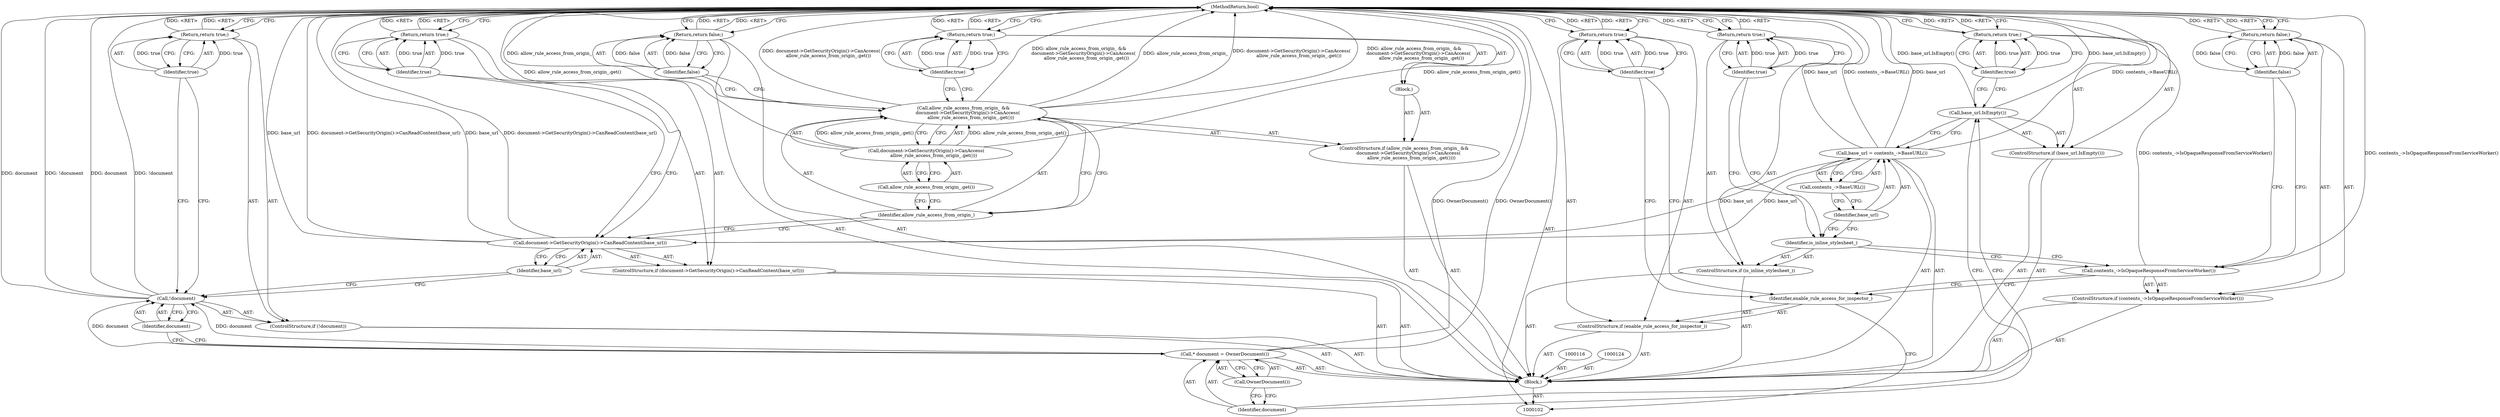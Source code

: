 digraph "0_Chrome_0c45ffd2a1b2b6b91aaaac989ad10a76765083c6" {
"1000148" [label="(MethodReturn,bool)"];
"1000103" [label="(Block,)"];
"1000112" [label="(ControlStructure,if (is_inline_stylesheet_))"];
"1000113" [label="(Identifier,is_inline_stylesheet_)"];
"1000115" [label="(Identifier,true)"];
"1000114" [label="(Return,return true;)"];
"1000119" [label="(Call,contents_->BaseURL())"];
"1000117" [label="(Call,base_url = contents_->BaseURL())"];
"1000118" [label="(Identifier,base_url)"];
"1000120" [label="(ControlStructure,if (base_url.IsEmpty()))"];
"1000121" [label="(Call,base_url.IsEmpty())"];
"1000123" [label="(Identifier,true)"];
"1000122" [label="(Return,return true;)"];
"1000125" [label="(Call,* document = OwnerDocument())"];
"1000126" [label="(Identifier,document)"];
"1000127" [label="(Call,OwnerDocument())"];
"1000128" [label="(ControlStructure,if (!document))"];
"1000129" [label="(Call,!document)"];
"1000130" [label="(Identifier,document)"];
"1000132" [label="(Identifier,true)"];
"1000131" [label="(Return,return true;)"];
"1000133" [label="(ControlStructure,if (document->GetSecurityOrigin()->CanReadContent(base_url)))"];
"1000135" [label="(Identifier,base_url)"];
"1000134" [label="(Call,document->GetSecurityOrigin()->CanReadContent(base_url))"];
"1000137" [label="(Identifier,true)"];
"1000136" [label="(Return,return true;)"];
"1000104" [label="(ControlStructure,if (enable_rule_access_for_inspector_))"];
"1000105" [label="(Identifier,enable_rule_access_for_inspector_)"];
"1000138" [label="(ControlStructure,if (allow_rule_access_from_origin_ &&\n      document->GetSecurityOrigin()->CanAccess(\n          allow_rule_access_from_origin_.get())))"];
"1000139" [label="(Call,allow_rule_access_from_origin_ &&\n      document->GetSecurityOrigin()->CanAccess(\n          allow_rule_access_from_origin_.get()))"];
"1000140" [label="(Identifier,allow_rule_access_from_origin_)"];
"1000141" [label="(Call,document->GetSecurityOrigin()->CanAccess(\n          allow_rule_access_from_origin_.get()))"];
"1000142" [label="(Call,allow_rule_access_from_origin_.get())"];
"1000143" [label="(Block,)"];
"1000145" [label="(Identifier,true)"];
"1000144" [label="(Return,return true;)"];
"1000146" [label="(Return,return false;)"];
"1000147" [label="(Identifier,false)"];
"1000107" [label="(Identifier,true)"];
"1000106" [label="(Return,return true;)"];
"1000108" [label="(ControlStructure,if (contents_->IsOpaqueResponseFromServiceWorker()))"];
"1000109" [label="(Call,contents_->IsOpaqueResponseFromServiceWorker())"];
"1000111" [label="(Identifier,false)"];
"1000110" [label="(Return,return false;)"];
"1000148" -> "1000102"  [label="AST: "];
"1000148" -> "1000106"  [label="CFG: "];
"1000148" -> "1000110"  [label="CFG: "];
"1000148" -> "1000114"  [label="CFG: "];
"1000148" -> "1000122"  [label="CFG: "];
"1000148" -> "1000131"  [label="CFG: "];
"1000148" -> "1000136"  [label="CFG: "];
"1000148" -> "1000144"  [label="CFG: "];
"1000148" -> "1000146"  [label="CFG: "];
"1000136" -> "1000148"  [label="DDG: <RET>"];
"1000122" -> "1000148"  [label="DDG: <RET>"];
"1000144" -> "1000148"  [label="DDG: <RET>"];
"1000146" -> "1000148"  [label="DDG: <RET>"];
"1000129" -> "1000148"  [label="DDG: document"];
"1000129" -> "1000148"  [label="DDG: !document"];
"1000141" -> "1000148"  [label="DDG: allow_rule_access_from_origin_.get()"];
"1000139" -> "1000148"  [label="DDG: allow_rule_access_from_origin_"];
"1000139" -> "1000148"  [label="DDG: document->GetSecurityOrigin()->CanAccess(\n          allow_rule_access_from_origin_.get())"];
"1000139" -> "1000148"  [label="DDG: allow_rule_access_from_origin_ &&\n      document->GetSecurityOrigin()->CanAccess(\n          allow_rule_access_from_origin_.get())"];
"1000121" -> "1000148"  [label="DDG: base_url.IsEmpty()"];
"1000125" -> "1000148"  [label="DDG: OwnerDocument()"];
"1000117" -> "1000148"  [label="DDG: base_url"];
"1000117" -> "1000148"  [label="DDG: contents_->BaseURL()"];
"1000134" -> "1000148"  [label="DDG: base_url"];
"1000134" -> "1000148"  [label="DDG: document->GetSecurityOrigin()->CanReadContent(base_url)"];
"1000109" -> "1000148"  [label="DDG: contents_->IsOpaqueResponseFromServiceWorker()"];
"1000131" -> "1000148"  [label="DDG: <RET>"];
"1000106" -> "1000148"  [label="DDG: <RET>"];
"1000110" -> "1000148"  [label="DDG: <RET>"];
"1000114" -> "1000148"  [label="DDG: <RET>"];
"1000103" -> "1000102"  [label="AST: "];
"1000104" -> "1000103"  [label="AST: "];
"1000108" -> "1000103"  [label="AST: "];
"1000112" -> "1000103"  [label="AST: "];
"1000116" -> "1000103"  [label="AST: "];
"1000117" -> "1000103"  [label="AST: "];
"1000120" -> "1000103"  [label="AST: "];
"1000124" -> "1000103"  [label="AST: "];
"1000125" -> "1000103"  [label="AST: "];
"1000128" -> "1000103"  [label="AST: "];
"1000133" -> "1000103"  [label="AST: "];
"1000138" -> "1000103"  [label="AST: "];
"1000146" -> "1000103"  [label="AST: "];
"1000112" -> "1000103"  [label="AST: "];
"1000113" -> "1000112"  [label="AST: "];
"1000114" -> "1000112"  [label="AST: "];
"1000113" -> "1000112"  [label="AST: "];
"1000113" -> "1000109"  [label="CFG: "];
"1000115" -> "1000113"  [label="CFG: "];
"1000118" -> "1000113"  [label="CFG: "];
"1000115" -> "1000114"  [label="AST: "];
"1000115" -> "1000113"  [label="CFG: "];
"1000114" -> "1000115"  [label="CFG: "];
"1000115" -> "1000114"  [label="DDG: true"];
"1000114" -> "1000112"  [label="AST: "];
"1000114" -> "1000115"  [label="CFG: "];
"1000115" -> "1000114"  [label="AST: "];
"1000148" -> "1000114"  [label="CFG: "];
"1000114" -> "1000148"  [label="DDG: <RET>"];
"1000115" -> "1000114"  [label="DDG: true"];
"1000119" -> "1000117"  [label="AST: "];
"1000119" -> "1000118"  [label="CFG: "];
"1000117" -> "1000119"  [label="CFG: "];
"1000117" -> "1000103"  [label="AST: "];
"1000117" -> "1000119"  [label="CFG: "];
"1000118" -> "1000117"  [label="AST: "];
"1000119" -> "1000117"  [label="AST: "];
"1000121" -> "1000117"  [label="CFG: "];
"1000117" -> "1000148"  [label="DDG: base_url"];
"1000117" -> "1000148"  [label="DDG: contents_->BaseURL()"];
"1000117" -> "1000134"  [label="DDG: base_url"];
"1000118" -> "1000117"  [label="AST: "];
"1000118" -> "1000113"  [label="CFG: "];
"1000119" -> "1000118"  [label="CFG: "];
"1000120" -> "1000103"  [label="AST: "];
"1000121" -> "1000120"  [label="AST: "];
"1000122" -> "1000120"  [label="AST: "];
"1000121" -> "1000120"  [label="AST: "];
"1000121" -> "1000117"  [label="CFG: "];
"1000123" -> "1000121"  [label="CFG: "];
"1000126" -> "1000121"  [label="CFG: "];
"1000121" -> "1000148"  [label="DDG: base_url.IsEmpty()"];
"1000123" -> "1000122"  [label="AST: "];
"1000123" -> "1000121"  [label="CFG: "];
"1000122" -> "1000123"  [label="CFG: "];
"1000123" -> "1000122"  [label="DDG: true"];
"1000122" -> "1000120"  [label="AST: "];
"1000122" -> "1000123"  [label="CFG: "];
"1000123" -> "1000122"  [label="AST: "];
"1000148" -> "1000122"  [label="CFG: "];
"1000122" -> "1000148"  [label="DDG: <RET>"];
"1000123" -> "1000122"  [label="DDG: true"];
"1000125" -> "1000103"  [label="AST: "];
"1000125" -> "1000127"  [label="CFG: "];
"1000126" -> "1000125"  [label="AST: "];
"1000127" -> "1000125"  [label="AST: "];
"1000130" -> "1000125"  [label="CFG: "];
"1000125" -> "1000148"  [label="DDG: OwnerDocument()"];
"1000125" -> "1000129"  [label="DDG: document"];
"1000126" -> "1000125"  [label="AST: "];
"1000126" -> "1000121"  [label="CFG: "];
"1000127" -> "1000126"  [label="CFG: "];
"1000127" -> "1000125"  [label="AST: "];
"1000127" -> "1000126"  [label="CFG: "];
"1000125" -> "1000127"  [label="CFG: "];
"1000128" -> "1000103"  [label="AST: "];
"1000129" -> "1000128"  [label="AST: "];
"1000131" -> "1000128"  [label="AST: "];
"1000129" -> "1000128"  [label="AST: "];
"1000129" -> "1000130"  [label="CFG: "];
"1000130" -> "1000129"  [label="AST: "];
"1000132" -> "1000129"  [label="CFG: "];
"1000135" -> "1000129"  [label="CFG: "];
"1000129" -> "1000148"  [label="DDG: document"];
"1000129" -> "1000148"  [label="DDG: !document"];
"1000125" -> "1000129"  [label="DDG: document"];
"1000130" -> "1000129"  [label="AST: "];
"1000130" -> "1000125"  [label="CFG: "];
"1000129" -> "1000130"  [label="CFG: "];
"1000132" -> "1000131"  [label="AST: "];
"1000132" -> "1000129"  [label="CFG: "];
"1000131" -> "1000132"  [label="CFG: "];
"1000132" -> "1000131"  [label="DDG: true"];
"1000131" -> "1000128"  [label="AST: "];
"1000131" -> "1000132"  [label="CFG: "];
"1000132" -> "1000131"  [label="AST: "];
"1000148" -> "1000131"  [label="CFG: "];
"1000131" -> "1000148"  [label="DDG: <RET>"];
"1000132" -> "1000131"  [label="DDG: true"];
"1000133" -> "1000103"  [label="AST: "];
"1000134" -> "1000133"  [label="AST: "];
"1000136" -> "1000133"  [label="AST: "];
"1000135" -> "1000134"  [label="AST: "];
"1000135" -> "1000129"  [label="CFG: "];
"1000134" -> "1000135"  [label="CFG: "];
"1000134" -> "1000133"  [label="AST: "];
"1000134" -> "1000135"  [label="CFG: "];
"1000135" -> "1000134"  [label="AST: "];
"1000137" -> "1000134"  [label="CFG: "];
"1000140" -> "1000134"  [label="CFG: "];
"1000134" -> "1000148"  [label="DDG: base_url"];
"1000134" -> "1000148"  [label="DDG: document->GetSecurityOrigin()->CanReadContent(base_url)"];
"1000117" -> "1000134"  [label="DDG: base_url"];
"1000137" -> "1000136"  [label="AST: "];
"1000137" -> "1000134"  [label="CFG: "];
"1000136" -> "1000137"  [label="CFG: "];
"1000137" -> "1000136"  [label="DDG: true"];
"1000136" -> "1000133"  [label="AST: "];
"1000136" -> "1000137"  [label="CFG: "];
"1000137" -> "1000136"  [label="AST: "];
"1000148" -> "1000136"  [label="CFG: "];
"1000136" -> "1000148"  [label="DDG: <RET>"];
"1000137" -> "1000136"  [label="DDG: true"];
"1000104" -> "1000103"  [label="AST: "];
"1000105" -> "1000104"  [label="AST: "];
"1000106" -> "1000104"  [label="AST: "];
"1000105" -> "1000104"  [label="AST: "];
"1000105" -> "1000102"  [label="CFG: "];
"1000107" -> "1000105"  [label="CFG: "];
"1000109" -> "1000105"  [label="CFG: "];
"1000138" -> "1000103"  [label="AST: "];
"1000139" -> "1000138"  [label="AST: "];
"1000143" -> "1000138"  [label="AST: "];
"1000139" -> "1000138"  [label="AST: "];
"1000139" -> "1000140"  [label="CFG: "];
"1000139" -> "1000141"  [label="CFG: "];
"1000140" -> "1000139"  [label="AST: "];
"1000141" -> "1000139"  [label="AST: "];
"1000145" -> "1000139"  [label="CFG: "];
"1000147" -> "1000139"  [label="CFG: "];
"1000139" -> "1000148"  [label="DDG: allow_rule_access_from_origin_"];
"1000139" -> "1000148"  [label="DDG: document->GetSecurityOrigin()->CanAccess(\n          allow_rule_access_from_origin_.get())"];
"1000139" -> "1000148"  [label="DDG: allow_rule_access_from_origin_ &&\n      document->GetSecurityOrigin()->CanAccess(\n          allow_rule_access_from_origin_.get())"];
"1000141" -> "1000139"  [label="DDG: allow_rule_access_from_origin_.get()"];
"1000140" -> "1000139"  [label="AST: "];
"1000140" -> "1000134"  [label="CFG: "];
"1000142" -> "1000140"  [label="CFG: "];
"1000139" -> "1000140"  [label="CFG: "];
"1000141" -> "1000139"  [label="AST: "];
"1000141" -> "1000142"  [label="CFG: "];
"1000142" -> "1000141"  [label="AST: "];
"1000139" -> "1000141"  [label="CFG: "];
"1000141" -> "1000148"  [label="DDG: allow_rule_access_from_origin_.get()"];
"1000141" -> "1000139"  [label="DDG: allow_rule_access_from_origin_.get()"];
"1000142" -> "1000141"  [label="AST: "];
"1000142" -> "1000140"  [label="CFG: "];
"1000141" -> "1000142"  [label="CFG: "];
"1000143" -> "1000138"  [label="AST: "];
"1000144" -> "1000143"  [label="AST: "];
"1000145" -> "1000144"  [label="AST: "];
"1000145" -> "1000139"  [label="CFG: "];
"1000144" -> "1000145"  [label="CFG: "];
"1000145" -> "1000144"  [label="DDG: true"];
"1000144" -> "1000143"  [label="AST: "];
"1000144" -> "1000145"  [label="CFG: "];
"1000145" -> "1000144"  [label="AST: "];
"1000148" -> "1000144"  [label="CFG: "];
"1000144" -> "1000148"  [label="DDG: <RET>"];
"1000145" -> "1000144"  [label="DDG: true"];
"1000146" -> "1000103"  [label="AST: "];
"1000146" -> "1000147"  [label="CFG: "];
"1000147" -> "1000146"  [label="AST: "];
"1000148" -> "1000146"  [label="CFG: "];
"1000146" -> "1000148"  [label="DDG: <RET>"];
"1000147" -> "1000146"  [label="DDG: false"];
"1000147" -> "1000146"  [label="AST: "];
"1000147" -> "1000139"  [label="CFG: "];
"1000146" -> "1000147"  [label="CFG: "];
"1000147" -> "1000146"  [label="DDG: false"];
"1000107" -> "1000106"  [label="AST: "];
"1000107" -> "1000105"  [label="CFG: "];
"1000106" -> "1000107"  [label="CFG: "];
"1000107" -> "1000106"  [label="DDG: true"];
"1000106" -> "1000104"  [label="AST: "];
"1000106" -> "1000107"  [label="CFG: "];
"1000107" -> "1000106"  [label="AST: "];
"1000148" -> "1000106"  [label="CFG: "];
"1000106" -> "1000148"  [label="DDG: <RET>"];
"1000107" -> "1000106"  [label="DDG: true"];
"1000108" -> "1000103"  [label="AST: "];
"1000109" -> "1000108"  [label="AST: "];
"1000110" -> "1000108"  [label="AST: "];
"1000109" -> "1000108"  [label="AST: "];
"1000109" -> "1000105"  [label="CFG: "];
"1000111" -> "1000109"  [label="CFG: "];
"1000113" -> "1000109"  [label="CFG: "];
"1000109" -> "1000148"  [label="DDG: contents_->IsOpaqueResponseFromServiceWorker()"];
"1000111" -> "1000110"  [label="AST: "];
"1000111" -> "1000109"  [label="CFG: "];
"1000110" -> "1000111"  [label="CFG: "];
"1000111" -> "1000110"  [label="DDG: false"];
"1000110" -> "1000108"  [label="AST: "];
"1000110" -> "1000111"  [label="CFG: "];
"1000111" -> "1000110"  [label="AST: "];
"1000148" -> "1000110"  [label="CFG: "];
"1000110" -> "1000148"  [label="DDG: <RET>"];
"1000111" -> "1000110"  [label="DDG: false"];
}
